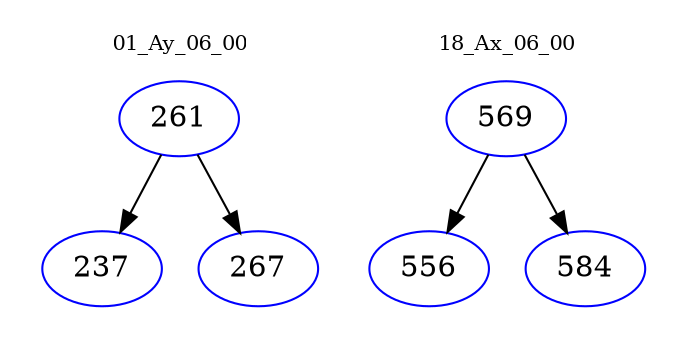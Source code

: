 digraph{
subgraph cluster_0 {
color = white
label = "01_Ay_06_00";
fontsize=10;
T0_261 [label="261", color="blue"]
T0_261 -> T0_237 [color="black"]
T0_237 [label="237", color="blue"]
T0_261 -> T0_267 [color="black"]
T0_267 [label="267", color="blue"]
}
subgraph cluster_1 {
color = white
label = "18_Ax_06_00";
fontsize=10;
T1_569 [label="569", color="blue"]
T1_569 -> T1_556 [color="black"]
T1_556 [label="556", color="blue"]
T1_569 -> T1_584 [color="black"]
T1_584 [label="584", color="blue"]
}
}
